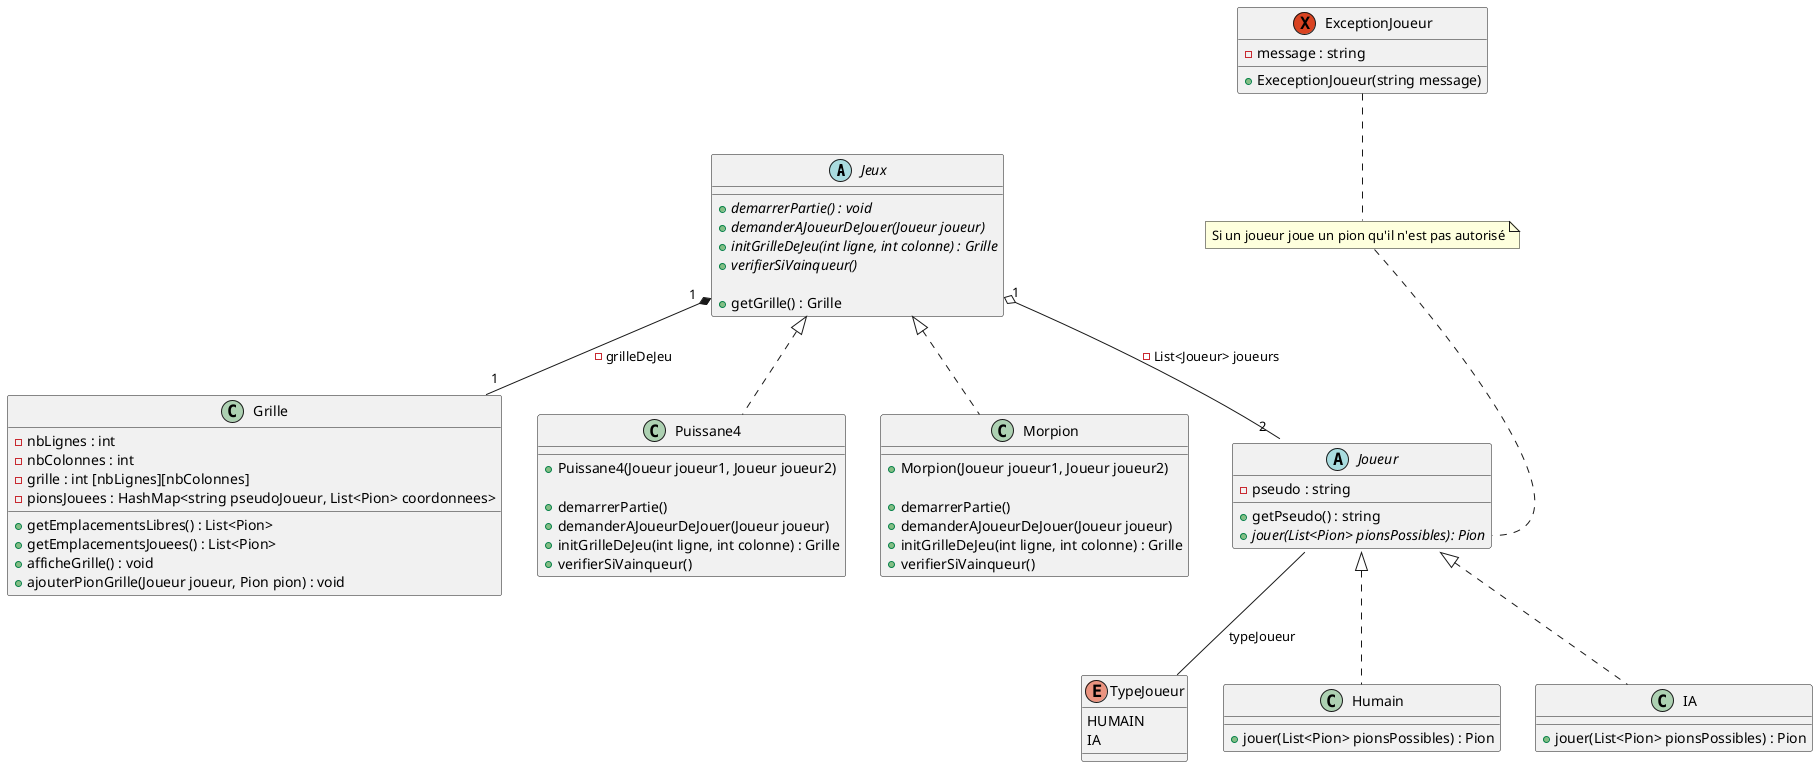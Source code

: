 @startuml TP3

abstract class Jeux {
  {abstract} + demarrerPartie() : void
  {abstract} + demanderAJoueurDeJouer(Joueur joueur)
  {abstract} + initGrilleDeJeu(int ligne, int colonne) : Grille
  {abstract} + verifierSiVainqueur()

  + getGrille() : Grille
}

class Morpion {
  + Morpion(Joueur joueur1, Joueur joueur2)
  
  + demarrerPartie()
  + demanderAJoueurDeJouer(Joueur joueur)
  + initGrilleDeJeu(int ligne, int colonne) : Grille
  + verifierSiVainqueur()
}

class Puissane4 {
  + Puissane4(Joueur joueur1, Joueur joueur2)
  
  + demarrerPartie()
  + demanderAJoueurDeJouer(Joueur joueur)
  + initGrilleDeJeu(int ligne, int colonne) : Grille
  + verifierSiVainqueur()
}

abstract class Joueur {
  - pseudo : string
  + getPseudo() : string
  {abstract} + jouer(List<Pion> pionsPossibles): Pion
}

enum TypeJoueur {
  HUMAIN
  IA
}

class Humain {
  + jouer(List<Pion> pionsPossibles) : Pion
}

class IA {
  + jouer(List<Pion> pionsPossibles) : Pion
}

class Grille {
  - nbLignes : int
  - nbColonnes : int
  - grille : int [nbLignes][nbColonnes]
  - pionsJouees : HashMap<string pseudoJoueur, List<Pion> coordonnees>
  
  + getEmplacementsLibres() : List<Pion>
  + getEmplacementsJouees() : List<Pion>
  + afficheGrille() : void
  + ajouterPionGrille(Joueur joueur, Pion pion) : void
}

exception ExceptionJoueur {
  - message : string
  + ExeceptionJoueur(string message)
}

Joueur <|.. Humain
Joueur <|.. IA
Joueur -- TypeJoueur : typeJoueur
Jeux "1  " o-- "2  " Joueur : - List<Joueur> joueurs
Jeux "1  " *-- "1  " Grille : - grilleDeJeu
Jeux <|.. Morpion
Jeux <|.. Puissane4

note "Si un joueur joue un pion qu'il n'est pas autorisé" as note1
ExceptionJoueur .. note1
note1 .. Joueur::jouer

@enduml